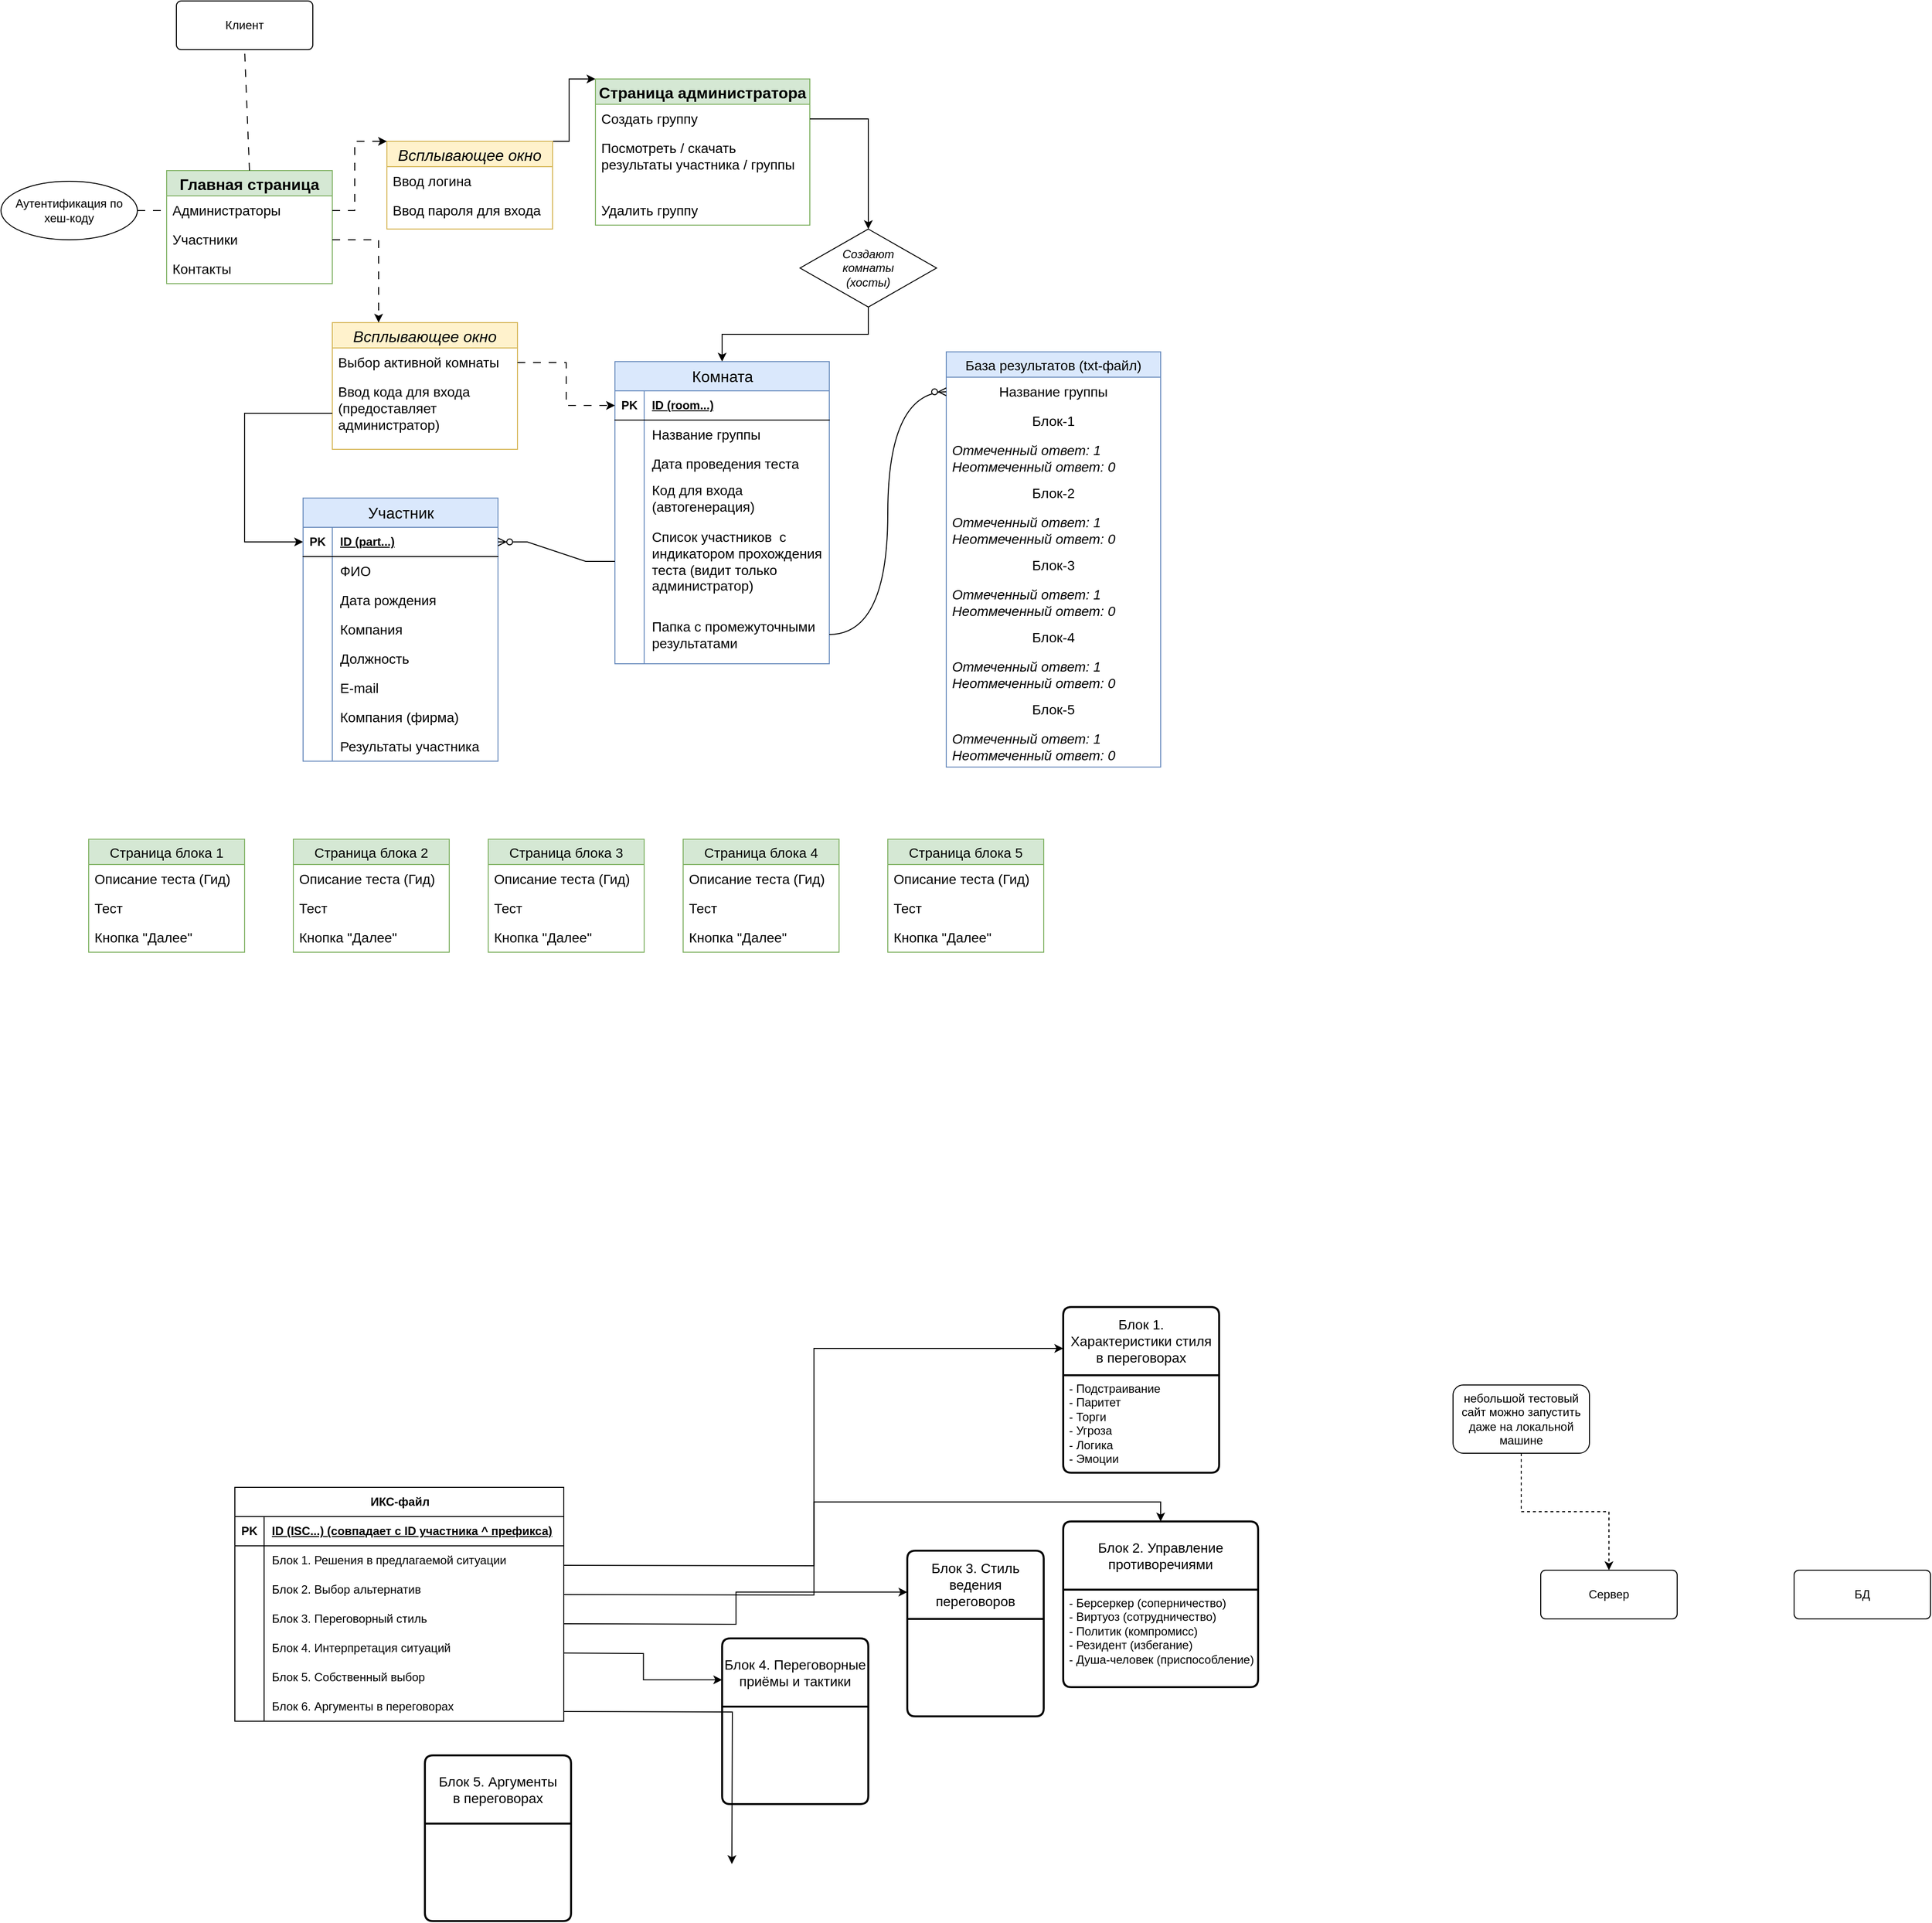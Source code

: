 <mxfile version="24.4.4" type="github">
  <diagram name="Страница — 1" id="jMd7XnvH8LQQWngnc8pW">
    <mxGraphModel dx="3267" dy="1341" grid="1" gridSize="10" guides="1" tooltips="1" connect="1" arrows="1" fold="1" page="1" pageScale="1" pageWidth="827" pageHeight="1169" math="0" shadow="0">
      <root>
        <mxCell id="0" />
        <mxCell id="1" parent="0" />
        <mxCell id="8nZUkpjNU0nt2u1MXgrm-51" value="Блок 1.&lt;div&gt;Характеристики стиля&lt;/div&gt;&lt;div&gt;в переговорах&lt;/div&gt;" style="swimlane;childLayout=stackLayout;horizontal=1;startSize=70;horizontalStack=0;rounded=1;fontSize=14;fontStyle=0;strokeWidth=2;resizeParent=0;resizeLast=1;shadow=0;dashed=0;align=center;arcSize=4;whiteSpace=wrap;html=1;" parent="1" vertex="1">
          <mxGeometry x="280" y="1390" width="160" height="170" as="geometry" />
        </mxCell>
        <mxCell id="8nZUkpjNU0nt2u1MXgrm-52" value="- Подстраивание&lt;div&gt;- Паритет&lt;/div&gt;&lt;div&gt;- Торги&lt;/div&gt;&lt;div&gt;- Угроза&lt;/div&gt;&lt;div&gt;- Логика&lt;/div&gt;&lt;div&gt;- Эмоции&lt;/div&gt;" style="align=left;strokeColor=none;fillColor=none;spacingLeft=4;fontSize=12;verticalAlign=top;resizable=0;rotatable=0;part=1;html=1;" parent="8nZUkpjNU0nt2u1MXgrm-51" vertex="1">
          <mxGeometry y="70" width="160" height="100" as="geometry" />
        </mxCell>
        <mxCell id="8nZUkpjNU0nt2u1MXgrm-81" value="ИКС-файл" style="shape=table;startSize=30;container=1;collapsible=1;childLayout=tableLayout;fixedRows=1;rowLines=0;fontStyle=1;align=center;resizeLast=1;html=1;" parent="1" vertex="1">
          <mxGeometry x="-570" y="1575" width="337.5" height="240" as="geometry" />
        </mxCell>
        <mxCell id="8nZUkpjNU0nt2u1MXgrm-82" value="" style="shape=tableRow;horizontal=0;startSize=0;swimlaneHead=0;swimlaneBody=0;fillColor=none;collapsible=0;dropTarget=0;points=[[0,0.5],[1,0.5]];portConstraint=eastwest;top=0;left=0;right=0;bottom=1;" parent="8nZUkpjNU0nt2u1MXgrm-81" vertex="1">
          <mxGeometry y="30" width="337.5" height="30" as="geometry" />
        </mxCell>
        <mxCell id="8nZUkpjNU0nt2u1MXgrm-83" value="PK" style="shape=partialRectangle;connectable=0;fillColor=none;top=0;left=0;bottom=0;right=0;fontStyle=1;overflow=hidden;whiteSpace=wrap;html=1;" parent="8nZUkpjNU0nt2u1MXgrm-82" vertex="1">
          <mxGeometry width="30" height="30" as="geometry">
            <mxRectangle width="30" height="30" as="alternateBounds" />
          </mxGeometry>
        </mxCell>
        <mxCell id="8nZUkpjNU0nt2u1MXgrm-84" value="ID (ISC...) (совпадает с ID участника ^ префикса)" style="shape=partialRectangle;connectable=0;fillColor=none;top=0;left=0;bottom=0;right=0;align=left;spacingLeft=6;fontStyle=5;overflow=hidden;whiteSpace=wrap;html=1;" parent="8nZUkpjNU0nt2u1MXgrm-82" vertex="1">
          <mxGeometry x="30" width="307.5" height="30" as="geometry">
            <mxRectangle width="307.5" height="30" as="alternateBounds" />
          </mxGeometry>
        </mxCell>
        <mxCell id="8nZUkpjNU0nt2u1MXgrm-88" value="" style="shape=tableRow;horizontal=0;startSize=0;swimlaneHead=0;swimlaneBody=0;fillColor=none;collapsible=0;dropTarget=0;points=[[0,0.5],[1,0.5]];portConstraint=eastwest;top=0;left=0;right=0;bottom=0;" parent="8nZUkpjNU0nt2u1MXgrm-81" vertex="1">
          <mxGeometry y="60" width="337.5" height="30" as="geometry" />
        </mxCell>
        <mxCell id="8nZUkpjNU0nt2u1MXgrm-89" value="" style="shape=partialRectangle;connectable=0;fillColor=none;top=0;left=0;bottom=0;right=0;editable=1;overflow=hidden;whiteSpace=wrap;html=1;" parent="8nZUkpjNU0nt2u1MXgrm-88" vertex="1">
          <mxGeometry width="30" height="30" as="geometry">
            <mxRectangle width="30" height="30" as="alternateBounds" />
          </mxGeometry>
        </mxCell>
        <mxCell id="8nZUkpjNU0nt2u1MXgrm-90" value="Блок 1. Решения в предлагаемой ситуации" style="shape=partialRectangle;connectable=0;fillColor=none;top=0;left=0;bottom=0;right=0;align=left;spacingLeft=6;overflow=hidden;whiteSpace=wrap;html=1;" parent="8nZUkpjNU0nt2u1MXgrm-88" vertex="1">
          <mxGeometry x="30" width="307.5" height="30" as="geometry">
            <mxRectangle width="307.5" height="30" as="alternateBounds" />
          </mxGeometry>
        </mxCell>
        <mxCell id="8nZUkpjNU0nt2u1MXgrm-91" value="" style="shape=tableRow;horizontal=0;startSize=0;swimlaneHead=0;swimlaneBody=0;fillColor=none;collapsible=0;dropTarget=0;points=[[0,0.5],[1,0.5]];portConstraint=eastwest;top=0;left=0;right=0;bottom=0;" parent="8nZUkpjNU0nt2u1MXgrm-81" vertex="1">
          <mxGeometry y="90" width="337.5" height="30" as="geometry" />
        </mxCell>
        <mxCell id="8nZUkpjNU0nt2u1MXgrm-92" value="" style="shape=partialRectangle;connectable=0;fillColor=none;top=0;left=0;bottom=0;right=0;editable=1;overflow=hidden;whiteSpace=wrap;html=1;" parent="8nZUkpjNU0nt2u1MXgrm-91" vertex="1">
          <mxGeometry width="30" height="30" as="geometry">
            <mxRectangle width="30" height="30" as="alternateBounds" />
          </mxGeometry>
        </mxCell>
        <mxCell id="8nZUkpjNU0nt2u1MXgrm-93" value="Блок 2. Выбор альтернатив" style="shape=partialRectangle;connectable=0;fillColor=none;top=0;left=0;bottom=0;right=0;align=left;spacingLeft=6;overflow=hidden;whiteSpace=wrap;html=1;" parent="8nZUkpjNU0nt2u1MXgrm-91" vertex="1">
          <mxGeometry x="30" width="307.5" height="30" as="geometry">
            <mxRectangle width="307.5" height="30" as="alternateBounds" />
          </mxGeometry>
        </mxCell>
        <mxCell id="8nZUkpjNU0nt2u1MXgrm-94" value="" style="shape=tableRow;horizontal=0;startSize=0;swimlaneHead=0;swimlaneBody=0;fillColor=none;collapsible=0;dropTarget=0;points=[[0,0.5],[1,0.5]];portConstraint=eastwest;top=0;left=0;right=0;bottom=0;" parent="8nZUkpjNU0nt2u1MXgrm-81" vertex="1">
          <mxGeometry y="120" width="337.5" height="30" as="geometry" />
        </mxCell>
        <mxCell id="8nZUkpjNU0nt2u1MXgrm-95" value="" style="shape=partialRectangle;connectable=0;fillColor=none;top=0;left=0;bottom=0;right=0;editable=1;overflow=hidden;whiteSpace=wrap;html=1;" parent="8nZUkpjNU0nt2u1MXgrm-94" vertex="1">
          <mxGeometry width="30" height="30" as="geometry">
            <mxRectangle width="30" height="30" as="alternateBounds" />
          </mxGeometry>
        </mxCell>
        <mxCell id="8nZUkpjNU0nt2u1MXgrm-96" value="Блок 3. Переговорный стиль" style="shape=partialRectangle;connectable=0;fillColor=none;top=0;left=0;bottom=0;right=0;align=left;spacingLeft=6;overflow=hidden;whiteSpace=wrap;html=1;" parent="8nZUkpjNU0nt2u1MXgrm-94" vertex="1">
          <mxGeometry x="30" width="307.5" height="30" as="geometry">
            <mxRectangle width="307.5" height="30" as="alternateBounds" />
          </mxGeometry>
        </mxCell>
        <mxCell id="8nZUkpjNU0nt2u1MXgrm-97" value="" style="shape=tableRow;horizontal=0;startSize=0;swimlaneHead=0;swimlaneBody=0;fillColor=none;collapsible=0;dropTarget=0;points=[[0,0.5],[1,0.5]];portConstraint=eastwest;top=0;left=0;right=0;bottom=0;" parent="8nZUkpjNU0nt2u1MXgrm-81" vertex="1">
          <mxGeometry y="150" width="337.5" height="30" as="geometry" />
        </mxCell>
        <mxCell id="8nZUkpjNU0nt2u1MXgrm-98" value="" style="shape=partialRectangle;connectable=0;fillColor=none;top=0;left=0;bottom=0;right=0;editable=1;overflow=hidden;whiteSpace=wrap;html=1;" parent="8nZUkpjNU0nt2u1MXgrm-97" vertex="1">
          <mxGeometry width="30" height="30" as="geometry">
            <mxRectangle width="30" height="30" as="alternateBounds" />
          </mxGeometry>
        </mxCell>
        <mxCell id="8nZUkpjNU0nt2u1MXgrm-99" value="Блок 4. Интерпретация ситуаций" style="shape=partialRectangle;connectable=0;fillColor=none;top=0;left=0;bottom=0;right=0;align=left;spacingLeft=6;overflow=hidden;whiteSpace=wrap;html=1;" parent="8nZUkpjNU0nt2u1MXgrm-97" vertex="1">
          <mxGeometry x="30" width="307.5" height="30" as="geometry">
            <mxRectangle width="307.5" height="30" as="alternateBounds" />
          </mxGeometry>
        </mxCell>
        <mxCell id="8nZUkpjNU0nt2u1MXgrm-100" value="" style="shape=tableRow;horizontal=0;startSize=0;swimlaneHead=0;swimlaneBody=0;fillColor=none;collapsible=0;dropTarget=0;points=[[0,0.5],[1,0.5]];portConstraint=eastwest;top=0;left=0;right=0;bottom=0;" parent="8nZUkpjNU0nt2u1MXgrm-81" vertex="1">
          <mxGeometry y="180" width="337.5" height="30" as="geometry" />
        </mxCell>
        <mxCell id="8nZUkpjNU0nt2u1MXgrm-101" value="" style="shape=partialRectangle;connectable=0;fillColor=none;top=0;left=0;bottom=0;right=0;editable=1;overflow=hidden;whiteSpace=wrap;html=1;" parent="8nZUkpjNU0nt2u1MXgrm-100" vertex="1">
          <mxGeometry width="30" height="30" as="geometry">
            <mxRectangle width="30" height="30" as="alternateBounds" />
          </mxGeometry>
        </mxCell>
        <mxCell id="8nZUkpjNU0nt2u1MXgrm-102" value="Блок 5. Собственный выбор" style="shape=partialRectangle;connectable=0;fillColor=none;top=0;left=0;bottom=0;right=0;align=left;spacingLeft=6;overflow=hidden;whiteSpace=wrap;html=1;" parent="8nZUkpjNU0nt2u1MXgrm-100" vertex="1">
          <mxGeometry x="30" width="307.5" height="30" as="geometry">
            <mxRectangle width="307.5" height="30" as="alternateBounds" />
          </mxGeometry>
        </mxCell>
        <mxCell id="8nZUkpjNU0nt2u1MXgrm-103" value="" style="shape=tableRow;horizontal=0;startSize=0;swimlaneHead=0;swimlaneBody=0;fillColor=none;collapsible=0;dropTarget=0;points=[[0,0.5],[1,0.5]];portConstraint=eastwest;top=0;left=0;right=0;bottom=0;" parent="8nZUkpjNU0nt2u1MXgrm-81" vertex="1">
          <mxGeometry y="210" width="337.5" height="30" as="geometry" />
        </mxCell>
        <mxCell id="8nZUkpjNU0nt2u1MXgrm-104" value="" style="shape=partialRectangle;connectable=0;fillColor=none;top=0;left=0;bottom=0;right=0;editable=1;overflow=hidden;whiteSpace=wrap;html=1;" parent="8nZUkpjNU0nt2u1MXgrm-103" vertex="1">
          <mxGeometry width="30" height="30" as="geometry">
            <mxRectangle width="30" height="30" as="alternateBounds" />
          </mxGeometry>
        </mxCell>
        <mxCell id="8nZUkpjNU0nt2u1MXgrm-105" value="Блок 6. Аргументы в переговорах" style="shape=partialRectangle;connectable=0;fillColor=none;top=0;left=0;bottom=0;right=0;align=left;spacingLeft=6;overflow=hidden;whiteSpace=wrap;html=1;" parent="8nZUkpjNU0nt2u1MXgrm-103" vertex="1">
          <mxGeometry x="30" width="307.5" height="30" as="geometry">
            <mxRectangle width="307.5" height="30" as="alternateBounds" />
          </mxGeometry>
        </mxCell>
        <mxCell id="8nZUkpjNU0nt2u1MXgrm-107" value="Блок 2. Управление противоречиями" style="swimlane;childLayout=stackLayout;horizontal=1;startSize=70;horizontalStack=0;rounded=1;fontSize=14;fontStyle=0;strokeWidth=2;resizeParent=0;resizeLast=1;shadow=0;dashed=0;align=center;arcSize=4;whiteSpace=wrap;html=1;" parent="1" vertex="1">
          <mxGeometry x="280" y="1610" width="200" height="170" as="geometry" />
        </mxCell>
        <mxCell id="8nZUkpjNU0nt2u1MXgrm-108" value="- Берсеркер (соперничество)&lt;div&gt;- Виртуоз (сотрудничество)&lt;/div&gt;&lt;div&gt;-&amp;nbsp;Политик (компромисс)&lt;/div&gt;&lt;div&gt;-&amp;nbsp;Резидент (избегание)&lt;/div&gt;&lt;div&gt;-&amp;nbsp;Душа-человек (приспособление)&lt;/div&gt;" style="align=left;strokeColor=none;fillColor=none;spacingLeft=4;fontSize=12;verticalAlign=top;resizable=0;rotatable=0;part=1;html=1;" parent="8nZUkpjNU0nt2u1MXgrm-107" vertex="1">
          <mxGeometry y="70" width="200" height="100" as="geometry" />
        </mxCell>
        <mxCell id="8nZUkpjNU0nt2u1MXgrm-109" value="Блок 3. Стиль ведения переговоров" style="swimlane;childLayout=stackLayout;horizontal=1;startSize=70;horizontalStack=0;rounded=1;fontSize=14;fontStyle=0;strokeWidth=2;resizeParent=0;resizeLast=1;shadow=0;dashed=0;align=center;arcSize=4;whiteSpace=wrap;html=1;" parent="1" vertex="1">
          <mxGeometry x="120" y="1640" width="140" height="170" as="geometry" />
        </mxCell>
        <mxCell id="8nZUkpjNU0nt2u1MXgrm-111" value="Блок 4. Переговорные приёмы и тактики" style="swimlane;childLayout=stackLayout;horizontal=1;startSize=70;horizontalStack=0;rounded=1;fontSize=14;fontStyle=0;strokeWidth=2;resizeParent=0;resizeLast=1;shadow=0;dashed=0;align=center;arcSize=4;whiteSpace=wrap;html=1;" parent="1" vertex="1">
          <mxGeometry x="-70" y="1730" width="150" height="170" as="geometry" />
        </mxCell>
        <mxCell id="Fgp51v-eXKfV9B7huSIv-1" style="edgeStyle=orthogonalEdgeStyle;rounded=0;orthogonalLoop=1;jettySize=auto;html=1;exitX=1;exitY=0.5;exitDx=0;exitDy=0;entryX=0;entryY=0.25;entryDx=0;entryDy=0;" parent="1" target="8nZUkpjNU0nt2u1MXgrm-51" edge="1">
          <mxGeometry relative="1" as="geometry">
            <mxPoint x="-232.5" y="1655" as="sourcePoint" />
          </mxGeometry>
        </mxCell>
        <mxCell id="Fgp51v-eXKfV9B7huSIv-2" style="edgeStyle=orthogonalEdgeStyle;rounded=0;orthogonalLoop=1;jettySize=auto;html=1;exitX=1;exitY=0.5;exitDx=0;exitDy=0;entryX=0.5;entryY=0;entryDx=0;entryDy=0;" parent="1" target="8nZUkpjNU0nt2u1MXgrm-107" edge="1">
          <mxGeometry relative="1" as="geometry">
            <mxPoint x="-232.5" y="1685" as="sourcePoint" />
          </mxGeometry>
        </mxCell>
        <mxCell id="Fgp51v-eXKfV9B7huSIv-3" style="edgeStyle=orthogonalEdgeStyle;rounded=0;orthogonalLoop=1;jettySize=auto;html=1;exitX=1;exitY=0.5;exitDx=0;exitDy=0;entryX=0;entryY=0.25;entryDx=0;entryDy=0;" parent="1" target="8nZUkpjNU0nt2u1MXgrm-109" edge="1">
          <mxGeometry relative="1" as="geometry">
            <mxPoint x="-232.5" y="1715" as="sourcePoint" />
          </mxGeometry>
        </mxCell>
        <mxCell id="Fgp51v-eXKfV9B7huSIv-4" value="Блок 5. Аргументы&lt;div&gt;в переговорах&lt;/div&gt;" style="swimlane;childLayout=stackLayout;horizontal=1;startSize=70;horizontalStack=0;rounded=1;fontSize=14;fontStyle=0;strokeWidth=2;resizeParent=0;resizeLast=1;shadow=0;dashed=0;align=center;arcSize=4;whiteSpace=wrap;html=1;" parent="1" vertex="1">
          <mxGeometry x="-375" y="1850" width="150" height="170" as="geometry" />
        </mxCell>
        <mxCell id="Fgp51v-eXKfV9B7huSIv-5" style="edgeStyle=orthogonalEdgeStyle;rounded=0;orthogonalLoop=1;jettySize=auto;html=1;entryX=0;entryY=0.25;entryDx=0;entryDy=0;" parent="1" target="8nZUkpjNU0nt2u1MXgrm-111" edge="1">
          <mxGeometry relative="1" as="geometry">
            <mxPoint x="-232.5" y="1745" as="sourcePoint" />
          </mxGeometry>
        </mxCell>
        <mxCell id="Fgp51v-eXKfV9B7huSIv-6" style="edgeStyle=orthogonalEdgeStyle;rounded=0;orthogonalLoop=1;jettySize=auto;html=1;exitX=1;exitY=0.5;exitDx=0;exitDy=0;entryX=0;entryY=0.25;entryDx=0;entryDy=0;" parent="1" edge="1">
          <mxGeometry relative="1" as="geometry">
            <mxPoint x="-232.5" y="1805" as="sourcePoint" />
            <mxPoint x="-60" y="1961.5" as="targetPoint" />
          </mxGeometry>
        </mxCell>
        <mxCell id="EuTsCnKiVcdHFmxIzmgn-1" value="Клиент" style="rounded=1;arcSize=10;whiteSpace=wrap;html=1;align=center;" parent="1" vertex="1">
          <mxGeometry x="-630" y="50" width="140" height="50" as="geometry" />
        </mxCell>
        <mxCell id="EuTsCnKiVcdHFmxIzmgn-5" value="Сервер" style="rounded=1;arcSize=10;whiteSpace=wrap;html=1;align=center;" parent="1" vertex="1">
          <mxGeometry x="770" y="1660" width="140" height="50" as="geometry" />
        </mxCell>
        <mxCell id="EuTsCnKiVcdHFmxIzmgn-6" value="БД" style="rounded=1;arcSize=10;whiteSpace=wrap;html=1;align=center;" parent="1" vertex="1">
          <mxGeometry x="1030" y="1660" width="140" height="50" as="geometry" />
        </mxCell>
        <mxCell id="LjbT6gje0j__WyAdTOS2-19" style="edgeStyle=orthogonalEdgeStyle;rounded=0;orthogonalLoop=1;jettySize=auto;html=1;exitX=0.5;exitY=1;exitDx=0;exitDy=0;entryX=0.5;entryY=0;entryDx=0;entryDy=0;" edge="1" parent="1" source="EuTsCnKiVcdHFmxIzmgn-7" target="LjbT6gje0j__WyAdTOS2-71">
          <mxGeometry relative="1" as="geometry" />
        </mxCell>
        <mxCell id="EuTsCnKiVcdHFmxIzmgn-7" value="&lt;i&gt;Создают&lt;/i&gt;&lt;div&gt;&lt;i&gt;комнаты&lt;/i&gt;&lt;div&gt;&lt;i&gt;(хосты)&lt;/i&gt;&lt;/div&gt;&lt;/div&gt;" style="shape=rhombus;perimeter=rhombusPerimeter;whiteSpace=wrap;html=1;align=center;" parent="1" vertex="1">
          <mxGeometry x="10" y="284" width="140" height="80" as="geometry" />
        </mxCell>
        <mxCell id="EuTsCnKiVcdHFmxIzmgn-11" style="edgeStyle=orthogonalEdgeStyle;rounded=0;orthogonalLoop=1;jettySize=auto;html=1;exitX=0.5;exitY=1;exitDx=0;exitDy=0;entryX=0.5;entryY=0;entryDx=0;entryDy=0;dashed=1;endSize=6;" parent="1" source="EuTsCnKiVcdHFmxIzmgn-9" target="EuTsCnKiVcdHFmxIzmgn-5" edge="1">
          <mxGeometry relative="1" as="geometry" />
        </mxCell>
        <mxCell id="EuTsCnKiVcdHFmxIzmgn-9" value="небольшой тестовый сайт можно запустить даже на локальной машине" style="rounded=1;whiteSpace=wrap;html=1;" parent="1" vertex="1">
          <mxGeometry x="680" y="1470" width="140" height="70" as="geometry" />
        </mxCell>
        <mxCell id="LjbT6gje0j__WyAdTOS2-1" value="Главная страница" style="swimlane;fontStyle=1;childLayout=stackLayout;horizontal=1;startSize=26;horizontalStack=0;resizeParent=1;resizeParentMax=0;resizeLast=0;collapsible=1;marginBottom=0;align=center;fontSize=16;fillColor=#d5e8d4;strokeColor=#82b366;" vertex="1" parent="1">
          <mxGeometry x="-640" y="224" width="170" height="116" as="geometry" />
        </mxCell>
        <mxCell id="LjbT6gje0j__WyAdTOS2-2" value="&lt;font style=&quot;font-size: 14px;&quot;&gt;Администраторы&lt;/font&gt;" style="text;strokeColor=none;fillColor=none;spacingLeft=4;spacingRight=4;overflow=hidden;rotatable=0;points=[[0,0.5],[1,0.5]];portConstraint=eastwest;fontSize=12;whiteSpace=wrap;html=1;" vertex="1" parent="LjbT6gje0j__WyAdTOS2-1">
          <mxGeometry y="26" width="170" height="30" as="geometry" />
        </mxCell>
        <mxCell id="LjbT6gje0j__WyAdTOS2-3" value="&lt;font style=&quot;font-size: 14px;&quot;&gt;Участники&lt;/font&gt;" style="text;strokeColor=none;fillColor=none;spacingLeft=4;spacingRight=4;overflow=hidden;rotatable=0;points=[[0,0.5],[1,0.5]];portConstraint=eastwest;fontSize=12;whiteSpace=wrap;html=1;" vertex="1" parent="LjbT6gje0j__WyAdTOS2-1">
          <mxGeometry y="56" width="170" height="30" as="geometry" />
        </mxCell>
        <mxCell id="LjbT6gje0j__WyAdTOS2-4" value="&lt;font style=&quot;font-size: 14px;&quot;&gt;Контакты&lt;/font&gt;" style="text;strokeColor=none;fillColor=none;spacingLeft=4;spacingRight=4;overflow=hidden;rotatable=0;points=[[0,0.5],[1,0.5]];portConstraint=eastwest;fontSize=12;whiteSpace=wrap;html=1;" vertex="1" parent="LjbT6gje0j__WyAdTOS2-1">
          <mxGeometry y="86" width="170" height="30" as="geometry" />
        </mxCell>
        <mxCell id="LjbT6gje0j__WyAdTOS2-7" value="" style="endArrow=none;dashed=1;html=1;rounded=0;exitX=1;exitY=0.5;exitDx=0;exitDy=0;entryX=0;entryY=0.5;entryDx=0;entryDy=0;dashPattern=8 8;" edge="1" parent="1" source="LjbT6gje0j__WyAdTOS2-103" target="LjbT6gje0j__WyAdTOS2-2">
          <mxGeometry width="50" height="50" relative="1" as="geometry">
            <mxPoint x="-670.0" y="265" as="sourcePoint" />
            <mxPoint x="-300" y="330" as="targetPoint" />
          </mxGeometry>
        </mxCell>
        <mxCell id="LjbT6gje0j__WyAdTOS2-8" value="Всплывающее окно" style="swimlane;fontStyle=2;childLayout=stackLayout;horizontal=1;startSize=26;horizontalStack=0;resizeParent=1;resizeParentMax=0;resizeLast=0;collapsible=1;marginBottom=0;align=center;fontSize=16;fillColor=#fff2cc;strokeColor=#d6b656;" vertex="1" parent="1">
          <mxGeometry x="-470" y="380" width="190" height="130" as="geometry" />
        </mxCell>
        <mxCell id="LjbT6gje0j__WyAdTOS2-9" value="&lt;font style=&quot;font-size: 14px;&quot;&gt;Выбор активной комнаты&lt;/font&gt;" style="text;strokeColor=none;fillColor=none;spacingLeft=4;spacingRight=4;overflow=hidden;rotatable=0;points=[[0,0.5],[1,0.5]];portConstraint=eastwest;fontSize=12;whiteSpace=wrap;html=1;" vertex="1" parent="LjbT6gje0j__WyAdTOS2-8">
          <mxGeometry y="26" width="190" height="30" as="geometry" />
        </mxCell>
        <mxCell id="LjbT6gje0j__WyAdTOS2-10" value="&lt;font style=&quot;font-size: 14px;&quot;&gt;Ввод кода для входа (предоставляет администратор)&lt;/font&gt;" style="text;strokeColor=none;fillColor=none;spacingLeft=4;spacingRight=4;overflow=hidden;rotatable=0;points=[[0,0.5],[1,0.5]];portConstraint=eastwest;fontSize=12;whiteSpace=wrap;html=1;" vertex="1" parent="LjbT6gje0j__WyAdTOS2-8">
          <mxGeometry y="56" width="190" height="74" as="geometry" />
        </mxCell>
        <mxCell id="LjbT6gje0j__WyAdTOS2-12" style="edgeStyle=orthogonalEdgeStyle;rounded=0;orthogonalLoop=1;jettySize=auto;html=1;exitX=1;exitY=0.5;exitDx=0;exitDy=0;entryX=0.25;entryY=0;entryDx=0;entryDy=0;dashed=1;dashPattern=8 8;" edge="1" parent="1" source="LjbT6gje0j__WyAdTOS2-3" target="LjbT6gje0j__WyAdTOS2-8">
          <mxGeometry relative="1" as="geometry" />
        </mxCell>
        <mxCell id="LjbT6gje0j__WyAdTOS2-30" style="edgeStyle=orthogonalEdgeStyle;rounded=0;orthogonalLoop=1;jettySize=auto;html=1;exitX=1;exitY=0;exitDx=0;exitDy=0;entryX=0;entryY=0;entryDx=0;entryDy=0;" edge="1" parent="1" source="LjbT6gje0j__WyAdTOS2-21" target="LjbT6gje0j__WyAdTOS2-26">
          <mxGeometry relative="1" as="geometry">
            <Array as="points">
              <mxPoint x="-227" y="194" />
              <mxPoint x="-227" y="130" />
            </Array>
          </mxGeometry>
        </mxCell>
        <mxCell id="LjbT6gje0j__WyAdTOS2-21" value="Всплывающее окно" style="swimlane;fontStyle=2;childLayout=stackLayout;horizontal=1;startSize=26;horizontalStack=0;resizeParent=1;resizeParentMax=0;resizeLast=0;collapsible=1;marginBottom=0;align=center;fontSize=16;fillColor=#fff2cc;strokeColor=#d6b656;" vertex="1" parent="1">
          <mxGeometry x="-414" y="194" width="170" height="90" as="geometry" />
        </mxCell>
        <mxCell id="LjbT6gje0j__WyAdTOS2-22" value="&lt;font style=&quot;font-size: 14px;&quot;&gt;Ввод логина&lt;/font&gt;" style="text;strokeColor=none;fillColor=none;spacingLeft=4;spacingRight=4;overflow=hidden;rotatable=0;points=[[0,0.5],[1,0.5]];portConstraint=eastwest;fontSize=12;whiteSpace=wrap;html=1;" vertex="1" parent="LjbT6gje0j__WyAdTOS2-21">
          <mxGeometry y="26" width="170" height="30" as="geometry" />
        </mxCell>
        <mxCell id="LjbT6gje0j__WyAdTOS2-23" value="&lt;font style=&quot;font-size: 14px;&quot;&gt;Ввод пароля для входа&lt;/font&gt;" style="text;strokeColor=none;fillColor=none;spacingLeft=4;spacingRight=4;overflow=hidden;rotatable=0;points=[[0,0.5],[1,0.5]];portConstraint=eastwest;fontSize=12;whiteSpace=wrap;html=1;" vertex="1" parent="LjbT6gje0j__WyAdTOS2-21">
          <mxGeometry y="56" width="170" height="34" as="geometry" />
        </mxCell>
        <mxCell id="LjbT6gje0j__WyAdTOS2-24" style="edgeStyle=orthogonalEdgeStyle;rounded=0;orthogonalLoop=1;jettySize=auto;html=1;exitX=1;exitY=0.5;exitDx=0;exitDy=0;entryX=0;entryY=0;entryDx=0;entryDy=0;dashed=1;dashPattern=8 8;" edge="1" parent="1" source="LjbT6gje0j__WyAdTOS2-2" target="LjbT6gje0j__WyAdTOS2-21">
          <mxGeometry relative="1" as="geometry">
            <Array as="points">
              <mxPoint x="-447" y="265" />
              <mxPoint x="-447" y="194" />
            </Array>
          </mxGeometry>
        </mxCell>
        <mxCell id="LjbT6gje0j__WyAdTOS2-26" value="Страница администратора" style="swimlane;fontStyle=1;childLayout=stackLayout;horizontal=1;startSize=26;horizontalStack=0;resizeParent=1;resizeParentMax=0;resizeLast=0;collapsible=1;marginBottom=0;align=center;fontSize=16;fillColor=#d5e8d4;strokeColor=#82b366;" vertex="1" parent="1">
          <mxGeometry x="-200" y="130" width="220" height="150" as="geometry">
            <mxRectangle x="-200" y="130" width="220" height="30" as="alternateBounds" />
          </mxGeometry>
        </mxCell>
        <mxCell id="LjbT6gje0j__WyAdTOS2-27" value="&lt;font style=&quot;font-size: 14px;&quot;&gt;Создать группу&lt;/font&gt;" style="text;strokeColor=none;fillColor=none;spacingLeft=4;spacingRight=4;overflow=hidden;rotatable=0;points=[[0,0.5],[1,0.5]];portConstraint=eastwest;fontSize=12;whiteSpace=wrap;html=1;" vertex="1" parent="LjbT6gje0j__WyAdTOS2-26">
          <mxGeometry y="26" width="220" height="30" as="geometry" />
        </mxCell>
        <mxCell id="LjbT6gje0j__WyAdTOS2-28" value="&lt;font style=&quot;font-size: 14px;&quot;&gt;Посмотреть / скачать результаты участника /&amp;nbsp;группы&lt;/font&gt;" style="text;strokeColor=none;fillColor=none;spacingLeft=4;spacingRight=4;overflow=hidden;rotatable=0;points=[[0,0.5],[1,0.5]];portConstraint=eastwest;fontSize=12;whiteSpace=wrap;html=1;" vertex="1" parent="LjbT6gje0j__WyAdTOS2-26">
          <mxGeometry y="56" width="220" height="64" as="geometry" />
        </mxCell>
        <mxCell id="LjbT6gje0j__WyAdTOS2-29" value="&lt;font style=&quot;font-size: 14px;&quot;&gt;Удалить группу&lt;/font&gt;" style="text;strokeColor=none;fillColor=none;spacingLeft=4;spacingRight=4;overflow=hidden;rotatable=0;points=[[0,0.5],[1,0.5]];portConstraint=eastwest;fontSize=12;whiteSpace=wrap;html=1;" vertex="1" parent="LjbT6gje0j__WyAdTOS2-26">
          <mxGeometry y="120" width="220" height="30" as="geometry" />
        </mxCell>
        <mxCell id="LjbT6gje0j__WyAdTOS2-31" style="edgeStyle=orthogonalEdgeStyle;rounded=0;orthogonalLoop=1;jettySize=auto;html=1;exitX=1;exitY=0.5;exitDx=0;exitDy=0;entryX=0.5;entryY=0;entryDx=0;entryDy=0;" edge="1" parent="1" source="LjbT6gje0j__WyAdTOS2-27" target="EuTsCnKiVcdHFmxIzmgn-7">
          <mxGeometry relative="1" as="geometry" />
        </mxCell>
        <mxCell id="LjbT6gje0j__WyAdTOS2-33" value="" style="endArrow=none;dashed=1;html=1;strokeWidth=1;rounded=0;entryX=0.5;entryY=1;entryDx=0;entryDy=0;exitX=0.5;exitY=0;exitDx=0;exitDy=0;dashPattern=8 8;" edge="1" parent="1" source="LjbT6gje0j__WyAdTOS2-1" target="EuTsCnKiVcdHFmxIzmgn-1">
          <mxGeometry width="50" height="50" relative="1" as="geometry">
            <mxPoint x="-280" y="310" as="sourcePoint" />
            <mxPoint x="-230" y="260" as="targetPoint" />
          </mxGeometry>
        </mxCell>
        <mxCell id="LjbT6gje0j__WyAdTOS2-37" style="edgeStyle=elbowEdgeStyle;rounded=0;orthogonalLoop=1;jettySize=auto;html=1;exitX=0;exitY=0.5;exitDx=0;exitDy=0;entryX=0;entryY=0.5;entryDx=0;entryDy=0;" edge="1" parent="1" source="LjbT6gje0j__WyAdTOS2-10" target="LjbT6gje0j__WyAdTOS2-40">
          <mxGeometry relative="1" as="geometry">
            <mxPoint x="-420" y="510" as="sourcePoint" />
            <mxPoint x="-540" y="660" as="targetPoint" />
            <Array as="points">
              <mxPoint x="-560" y="590" />
            </Array>
          </mxGeometry>
        </mxCell>
        <mxCell id="LjbT6gje0j__WyAdTOS2-39" value="&lt;font style=&quot;font-size: 16px; font-weight: normal;&quot;&gt;Участник&lt;/font&gt;" style="shape=table;startSize=30;container=1;collapsible=1;childLayout=tableLayout;fixedRows=1;rowLines=0;fontStyle=1;align=center;resizeLast=1;html=1;fillColor=#dae8fc;strokeColor=#6c8ebf;" vertex="1" parent="1">
          <mxGeometry x="-500" y="560" width="200" height="270" as="geometry" />
        </mxCell>
        <mxCell id="LjbT6gje0j__WyAdTOS2-40" value="" style="shape=tableRow;horizontal=0;startSize=0;swimlaneHead=0;swimlaneBody=0;fillColor=none;collapsible=0;dropTarget=0;points=[[0,0.5],[1,0.5]];portConstraint=eastwest;top=0;left=0;right=0;bottom=1;" vertex="1" parent="LjbT6gje0j__WyAdTOS2-39">
          <mxGeometry y="30" width="200" height="30" as="geometry" />
        </mxCell>
        <mxCell id="LjbT6gje0j__WyAdTOS2-41" value="PK" style="shape=partialRectangle;connectable=0;fillColor=none;top=0;left=0;bottom=0;right=0;fontStyle=1;overflow=hidden;whiteSpace=wrap;html=1;" vertex="1" parent="LjbT6gje0j__WyAdTOS2-40">
          <mxGeometry width="30" height="30" as="geometry">
            <mxRectangle width="30" height="30" as="alternateBounds" />
          </mxGeometry>
        </mxCell>
        <mxCell id="LjbT6gje0j__WyAdTOS2-42" value="ID (part...)" style="shape=partialRectangle;connectable=0;fillColor=none;top=0;left=0;bottom=0;right=0;align=left;spacingLeft=6;fontStyle=5;overflow=hidden;whiteSpace=wrap;html=1;" vertex="1" parent="LjbT6gje0j__WyAdTOS2-40">
          <mxGeometry x="30" width="170" height="30" as="geometry">
            <mxRectangle width="170" height="30" as="alternateBounds" />
          </mxGeometry>
        </mxCell>
        <mxCell id="LjbT6gje0j__WyAdTOS2-43" value="" style="shape=tableRow;horizontal=0;startSize=0;swimlaneHead=0;swimlaneBody=0;fillColor=none;collapsible=0;dropTarget=0;points=[[0,0.5],[1,0.5]];portConstraint=eastwest;top=0;left=0;right=0;bottom=0;" vertex="1" parent="LjbT6gje0j__WyAdTOS2-39">
          <mxGeometry y="60" width="200" height="30" as="geometry" />
        </mxCell>
        <mxCell id="LjbT6gje0j__WyAdTOS2-44" value="" style="shape=partialRectangle;connectable=0;fillColor=none;top=0;left=0;bottom=0;right=0;editable=1;overflow=hidden;whiteSpace=wrap;html=1;" vertex="1" parent="LjbT6gje0j__WyAdTOS2-43">
          <mxGeometry width="30" height="30" as="geometry">
            <mxRectangle width="30" height="30" as="alternateBounds" />
          </mxGeometry>
        </mxCell>
        <mxCell id="LjbT6gje0j__WyAdTOS2-45" value="&lt;font style=&quot;font-size: 14px;&quot;&gt;ФИО&lt;/font&gt;" style="shape=partialRectangle;connectable=0;fillColor=none;top=0;left=0;bottom=0;right=0;align=left;spacingLeft=6;overflow=hidden;whiteSpace=wrap;html=1;" vertex="1" parent="LjbT6gje0j__WyAdTOS2-43">
          <mxGeometry x="30" width="170" height="30" as="geometry">
            <mxRectangle width="170" height="30" as="alternateBounds" />
          </mxGeometry>
        </mxCell>
        <mxCell id="LjbT6gje0j__WyAdTOS2-46" value="" style="shape=tableRow;horizontal=0;startSize=0;swimlaneHead=0;swimlaneBody=0;fillColor=none;collapsible=0;dropTarget=0;points=[[0,0.5],[1,0.5]];portConstraint=eastwest;top=0;left=0;right=0;bottom=0;" vertex="1" parent="LjbT6gje0j__WyAdTOS2-39">
          <mxGeometry y="90" width="200" height="30" as="geometry" />
        </mxCell>
        <mxCell id="LjbT6gje0j__WyAdTOS2-47" value="" style="shape=partialRectangle;connectable=0;fillColor=none;top=0;left=0;bottom=0;right=0;editable=1;overflow=hidden;whiteSpace=wrap;html=1;" vertex="1" parent="LjbT6gje0j__WyAdTOS2-46">
          <mxGeometry width="30" height="30" as="geometry">
            <mxRectangle width="30" height="30" as="alternateBounds" />
          </mxGeometry>
        </mxCell>
        <mxCell id="LjbT6gje0j__WyAdTOS2-48" value="&lt;span style=&quot;font-family: Arial, sans-serif;&quot;&gt;&lt;font style=&quot;font-size: 14px;&quot;&gt;Дата рождения&lt;/font&gt;&lt;/span&gt;" style="shape=partialRectangle;connectable=0;fillColor=none;top=0;left=0;bottom=0;right=0;align=left;spacingLeft=6;overflow=hidden;whiteSpace=wrap;html=1;" vertex="1" parent="LjbT6gje0j__WyAdTOS2-46">
          <mxGeometry x="30" width="170" height="30" as="geometry">
            <mxRectangle width="170" height="30" as="alternateBounds" />
          </mxGeometry>
        </mxCell>
        <mxCell id="LjbT6gje0j__WyAdTOS2-49" value="" style="shape=tableRow;horizontal=0;startSize=0;swimlaneHead=0;swimlaneBody=0;fillColor=none;collapsible=0;dropTarget=0;points=[[0,0.5],[1,0.5]];portConstraint=eastwest;top=0;left=0;right=0;bottom=0;" vertex="1" parent="LjbT6gje0j__WyAdTOS2-39">
          <mxGeometry y="120" width="200" height="30" as="geometry" />
        </mxCell>
        <mxCell id="LjbT6gje0j__WyAdTOS2-50" value="" style="shape=partialRectangle;connectable=0;fillColor=none;top=0;left=0;bottom=0;right=0;editable=1;overflow=hidden;whiteSpace=wrap;html=1;" vertex="1" parent="LjbT6gje0j__WyAdTOS2-49">
          <mxGeometry width="30" height="30" as="geometry">
            <mxRectangle width="30" height="30" as="alternateBounds" />
          </mxGeometry>
        </mxCell>
        <mxCell id="LjbT6gje0j__WyAdTOS2-51" value="&lt;span style=&quot;font-family: Arial, sans-serif;&quot;&gt;&lt;font style=&quot;font-size: 14px;&quot;&gt;Компания&lt;/font&gt;&lt;/span&gt;" style="shape=partialRectangle;connectable=0;fillColor=none;top=0;left=0;bottom=0;right=0;align=left;spacingLeft=6;overflow=hidden;whiteSpace=wrap;html=1;" vertex="1" parent="LjbT6gje0j__WyAdTOS2-49">
          <mxGeometry x="30" width="170" height="30" as="geometry">
            <mxRectangle width="170" height="30" as="alternateBounds" />
          </mxGeometry>
        </mxCell>
        <mxCell id="LjbT6gje0j__WyAdTOS2-52" value="" style="shape=tableRow;horizontal=0;startSize=0;swimlaneHead=0;swimlaneBody=0;fillColor=none;collapsible=0;dropTarget=0;points=[[0,0.5],[1,0.5]];portConstraint=eastwest;top=0;left=0;right=0;bottom=0;" vertex="1" parent="LjbT6gje0j__WyAdTOS2-39">
          <mxGeometry y="150" width="200" height="30" as="geometry" />
        </mxCell>
        <mxCell id="LjbT6gje0j__WyAdTOS2-53" value="" style="shape=partialRectangle;connectable=0;fillColor=none;top=0;left=0;bottom=0;right=0;editable=1;overflow=hidden;whiteSpace=wrap;html=1;" vertex="1" parent="LjbT6gje0j__WyAdTOS2-52">
          <mxGeometry width="30" height="30" as="geometry">
            <mxRectangle width="30" height="30" as="alternateBounds" />
          </mxGeometry>
        </mxCell>
        <mxCell id="LjbT6gje0j__WyAdTOS2-54" value="&lt;span style=&quot;font-family: Arial, sans-serif;&quot;&gt;&lt;font style=&quot;font-size: 14px;&quot;&gt;Должность&amp;nbsp;&lt;/font&gt;&lt;/span&gt;" style="shape=partialRectangle;connectable=0;fillColor=none;top=0;left=0;bottom=0;right=0;align=left;spacingLeft=6;overflow=hidden;whiteSpace=wrap;html=1;" vertex="1" parent="LjbT6gje0j__WyAdTOS2-52">
          <mxGeometry x="30" width="170" height="30" as="geometry">
            <mxRectangle width="170" height="30" as="alternateBounds" />
          </mxGeometry>
        </mxCell>
        <mxCell id="LjbT6gje0j__WyAdTOS2-55" value="" style="shape=tableRow;horizontal=0;startSize=0;swimlaneHead=0;swimlaneBody=0;fillColor=none;collapsible=0;dropTarget=0;points=[[0,0.5],[1,0.5]];portConstraint=eastwest;top=0;left=0;right=0;bottom=0;" vertex="1" parent="LjbT6gje0j__WyAdTOS2-39">
          <mxGeometry y="180" width="200" height="30" as="geometry" />
        </mxCell>
        <mxCell id="LjbT6gje0j__WyAdTOS2-56" value="" style="shape=partialRectangle;connectable=0;fillColor=none;top=0;left=0;bottom=0;right=0;editable=1;overflow=hidden;whiteSpace=wrap;html=1;" vertex="1" parent="LjbT6gje0j__WyAdTOS2-55">
          <mxGeometry width="30" height="30" as="geometry">
            <mxRectangle width="30" height="30" as="alternateBounds" />
          </mxGeometry>
        </mxCell>
        <mxCell id="LjbT6gje0j__WyAdTOS2-57" value="&lt;span style=&quot;font-family: Arial, sans-serif;&quot;&gt;&lt;font style=&quot;font-size: 14px;&quot;&gt;E-mail&lt;/font&gt;&lt;/span&gt;" style="shape=partialRectangle;connectable=0;fillColor=none;top=0;left=0;bottom=0;right=0;align=left;spacingLeft=6;overflow=hidden;whiteSpace=wrap;html=1;" vertex="1" parent="LjbT6gje0j__WyAdTOS2-55">
          <mxGeometry x="30" width="170" height="30" as="geometry">
            <mxRectangle width="170" height="30" as="alternateBounds" />
          </mxGeometry>
        </mxCell>
        <mxCell id="LjbT6gje0j__WyAdTOS2-58" value="" style="shape=tableRow;horizontal=0;startSize=0;swimlaneHead=0;swimlaneBody=0;fillColor=none;collapsible=0;dropTarget=0;points=[[0,0.5],[1,0.5]];portConstraint=eastwest;top=0;left=0;right=0;bottom=0;" vertex="1" parent="LjbT6gje0j__WyAdTOS2-39">
          <mxGeometry y="210" width="200" height="30" as="geometry" />
        </mxCell>
        <mxCell id="LjbT6gje0j__WyAdTOS2-59" value="" style="shape=partialRectangle;connectable=0;fillColor=none;top=0;left=0;bottom=0;right=0;editable=1;overflow=hidden;whiteSpace=wrap;html=1;" vertex="1" parent="LjbT6gje0j__WyAdTOS2-58">
          <mxGeometry width="30" height="30" as="geometry">
            <mxRectangle width="30" height="30" as="alternateBounds" />
          </mxGeometry>
        </mxCell>
        <mxCell id="LjbT6gje0j__WyAdTOS2-60" value="&lt;font style=&quot;font-size: 14px;&quot;&gt;Компания (фирма)&lt;/font&gt;" style="shape=partialRectangle;connectable=0;fillColor=none;top=0;left=0;bottom=0;right=0;align=left;spacingLeft=6;overflow=hidden;whiteSpace=wrap;html=1;" vertex="1" parent="LjbT6gje0j__WyAdTOS2-58">
          <mxGeometry x="30" width="170" height="30" as="geometry">
            <mxRectangle width="170" height="30" as="alternateBounds" />
          </mxGeometry>
        </mxCell>
        <mxCell id="LjbT6gje0j__WyAdTOS2-61" value="" style="shape=tableRow;horizontal=0;startSize=0;swimlaneHead=0;swimlaneBody=0;fillColor=none;collapsible=0;dropTarget=0;points=[[0,0.5],[1,0.5]];portConstraint=eastwest;top=0;left=0;right=0;bottom=0;" vertex="1" parent="LjbT6gje0j__WyAdTOS2-39">
          <mxGeometry y="240" width="200" height="30" as="geometry" />
        </mxCell>
        <mxCell id="LjbT6gje0j__WyAdTOS2-62" value="" style="shape=partialRectangle;connectable=0;fillColor=none;top=0;left=0;bottom=0;right=0;editable=1;overflow=hidden;whiteSpace=wrap;html=1;" vertex="1" parent="LjbT6gje0j__WyAdTOS2-61">
          <mxGeometry width="30" height="30" as="geometry">
            <mxRectangle width="30" height="30" as="alternateBounds" />
          </mxGeometry>
        </mxCell>
        <mxCell id="LjbT6gje0j__WyAdTOS2-63" value="&lt;font style=&quot;font-size: 14px;&quot;&gt;Результаты участника&lt;/font&gt;" style="shape=partialRectangle;connectable=0;fillColor=none;top=0;left=0;bottom=0;right=0;align=left;spacingLeft=6;overflow=hidden;whiteSpace=wrap;html=1;" vertex="1" parent="LjbT6gje0j__WyAdTOS2-61">
          <mxGeometry x="30" width="170" height="30" as="geometry">
            <mxRectangle width="170" height="30" as="alternateBounds" />
          </mxGeometry>
        </mxCell>
        <mxCell id="LjbT6gje0j__WyAdTOS2-71" value="&lt;font style=&quot;font-size: 16px; font-weight: normal;&quot;&gt;Комната&lt;/font&gt;" style="shape=table;startSize=30;container=1;collapsible=1;childLayout=tableLayout;fixedRows=1;rowLines=0;fontStyle=1;align=center;resizeLast=1;html=1;fillColor=#dae8fc;strokeColor=#6c8ebf;" vertex="1" parent="1">
          <mxGeometry x="-180" y="420" width="220" height="310" as="geometry" />
        </mxCell>
        <mxCell id="LjbT6gje0j__WyAdTOS2-72" value="" style="shape=tableRow;horizontal=0;startSize=0;swimlaneHead=0;swimlaneBody=0;fillColor=none;collapsible=0;dropTarget=0;points=[[0,0.5],[1,0.5]];portConstraint=eastwest;top=0;left=0;right=0;bottom=1;" vertex="1" parent="LjbT6gje0j__WyAdTOS2-71">
          <mxGeometry y="30" width="220" height="30" as="geometry" />
        </mxCell>
        <mxCell id="LjbT6gje0j__WyAdTOS2-73" value="PK" style="shape=partialRectangle;connectable=0;fillColor=none;top=0;left=0;bottom=0;right=0;fontStyle=1;overflow=hidden;whiteSpace=wrap;html=1;" vertex="1" parent="LjbT6gje0j__WyAdTOS2-72">
          <mxGeometry width="30" height="30" as="geometry">
            <mxRectangle width="30" height="30" as="alternateBounds" />
          </mxGeometry>
        </mxCell>
        <mxCell id="LjbT6gje0j__WyAdTOS2-74" value="ID (room...)" style="shape=partialRectangle;connectable=0;fillColor=none;top=0;left=0;bottom=0;right=0;align=left;spacingLeft=6;fontStyle=5;overflow=hidden;whiteSpace=wrap;html=1;" vertex="1" parent="LjbT6gje0j__WyAdTOS2-72">
          <mxGeometry x="30" width="190" height="30" as="geometry">
            <mxRectangle width="190" height="30" as="alternateBounds" />
          </mxGeometry>
        </mxCell>
        <mxCell id="LjbT6gje0j__WyAdTOS2-75" value="" style="shape=tableRow;horizontal=0;startSize=0;swimlaneHead=0;swimlaneBody=0;fillColor=none;collapsible=0;dropTarget=0;points=[[0,0.5],[1,0.5]];portConstraint=eastwest;top=0;left=0;right=0;bottom=0;" vertex="1" parent="LjbT6gje0j__WyAdTOS2-71">
          <mxGeometry y="60" width="220" height="30" as="geometry" />
        </mxCell>
        <mxCell id="LjbT6gje0j__WyAdTOS2-76" value="" style="shape=partialRectangle;connectable=0;fillColor=none;top=0;left=0;bottom=0;right=0;editable=1;overflow=hidden;whiteSpace=wrap;html=1;" vertex="1" parent="LjbT6gje0j__WyAdTOS2-75">
          <mxGeometry width="30" height="30" as="geometry">
            <mxRectangle width="30" height="30" as="alternateBounds" />
          </mxGeometry>
        </mxCell>
        <mxCell id="LjbT6gje0j__WyAdTOS2-77" value="&lt;font style=&quot;font-size: 14px;&quot;&gt;Название группы&lt;/font&gt;" style="shape=partialRectangle;connectable=0;fillColor=none;top=0;left=0;bottom=0;right=0;align=left;spacingLeft=6;overflow=hidden;whiteSpace=wrap;html=1;" vertex="1" parent="LjbT6gje0j__WyAdTOS2-75">
          <mxGeometry x="30" width="190" height="30" as="geometry">
            <mxRectangle width="190" height="30" as="alternateBounds" />
          </mxGeometry>
        </mxCell>
        <mxCell id="LjbT6gje0j__WyAdTOS2-78" value="" style="shape=tableRow;horizontal=0;startSize=0;swimlaneHead=0;swimlaneBody=0;fillColor=none;collapsible=0;dropTarget=0;points=[[0,0.5],[1,0.5]];portConstraint=eastwest;top=0;left=0;right=0;bottom=0;" vertex="1" parent="LjbT6gje0j__WyAdTOS2-71">
          <mxGeometry y="90" width="220" height="30" as="geometry" />
        </mxCell>
        <mxCell id="LjbT6gje0j__WyAdTOS2-79" value="" style="shape=partialRectangle;connectable=0;fillColor=none;top=0;left=0;bottom=0;right=0;editable=1;overflow=hidden;whiteSpace=wrap;html=1;" vertex="1" parent="LjbT6gje0j__WyAdTOS2-78">
          <mxGeometry width="30" height="30" as="geometry">
            <mxRectangle width="30" height="30" as="alternateBounds" />
          </mxGeometry>
        </mxCell>
        <mxCell id="LjbT6gje0j__WyAdTOS2-80" value="&lt;font style=&quot;font-size: 14px;&quot;&gt;Дата проведения теста&lt;/font&gt;" style="shape=partialRectangle;connectable=0;fillColor=none;top=0;left=0;bottom=0;right=0;align=left;spacingLeft=6;overflow=hidden;whiteSpace=wrap;html=1;" vertex="1" parent="LjbT6gje0j__WyAdTOS2-78">
          <mxGeometry x="30" width="190" height="30" as="geometry">
            <mxRectangle width="190" height="30" as="alternateBounds" />
          </mxGeometry>
        </mxCell>
        <mxCell id="LjbT6gje0j__WyAdTOS2-81" value="" style="shape=tableRow;horizontal=0;startSize=0;swimlaneHead=0;swimlaneBody=0;fillColor=none;collapsible=0;dropTarget=0;points=[[0,0.5],[1,0.5]];portConstraint=eastwest;top=0;left=0;right=0;bottom=0;" vertex="1" parent="LjbT6gje0j__WyAdTOS2-71">
          <mxGeometry y="120" width="220" height="40" as="geometry" />
        </mxCell>
        <mxCell id="LjbT6gje0j__WyAdTOS2-82" value="" style="shape=partialRectangle;connectable=0;fillColor=none;top=0;left=0;bottom=0;right=0;editable=1;overflow=hidden;whiteSpace=wrap;html=1;" vertex="1" parent="LjbT6gje0j__WyAdTOS2-81">
          <mxGeometry width="30" height="40" as="geometry">
            <mxRectangle width="30" height="40" as="alternateBounds" />
          </mxGeometry>
        </mxCell>
        <mxCell id="LjbT6gje0j__WyAdTOS2-83" value="&lt;font style=&quot;font-size: 14px;&quot;&gt;Код для входа (автогенерация)&lt;/font&gt;" style="shape=partialRectangle;connectable=0;fillColor=none;top=0;left=0;bottom=0;right=0;align=left;spacingLeft=6;overflow=hidden;whiteSpace=wrap;html=1;" vertex="1" parent="LjbT6gje0j__WyAdTOS2-81">
          <mxGeometry x="30" width="190" height="40" as="geometry">
            <mxRectangle width="190" height="40" as="alternateBounds" />
          </mxGeometry>
        </mxCell>
        <mxCell id="LjbT6gje0j__WyAdTOS2-84" value="" style="shape=tableRow;horizontal=0;startSize=0;swimlaneHead=0;swimlaneBody=0;fillColor=none;collapsible=0;dropTarget=0;points=[[0,0.5],[1,0.5]];portConstraint=eastwest;top=0;left=0;right=0;bottom=0;" vertex="1" parent="LjbT6gje0j__WyAdTOS2-71">
          <mxGeometry y="160" width="220" height="90" as="geometry" />
        </mxCell>
        <mxCell id="LjbT6gje0j__WyAdTOS2-85" value="" style="shape=partialRectangle;connectable=0;fillColor=none;top=0;left=0;bottom=0;right=0;editable=1;overflow=hidden;whiteSpace=wrap;html=1;" vertex="1" parent="LjbT6gje0j__WyAdTOS2-84">
          <mxGeometry width="30" height="90" as="geometry">
            <mxRectangle width="30" height="90" as="alternateBounds" />
          </mxGeometry>
        </mxCell>
        <mxCell id="LjbT6gje0j__WyAdTOS2-86" value="&lt;font style=&quot;font-size: 14px;&quot;&gt;Список участников&amp;nbsp; с индикатором прохождения теста (видит только администратор)&lt;/font&gt;" style="shape=partialRectangle;connectable=0;fillColor=none;top=0;left=0;bottom=0;right=0;align=left;spacingLeft=6;overflow=hidden;whiteSpace=wrap;html=1;" vertex="1" parent="LjbT6gje0j__WyAdTOS2-84">
          <mxGeometry x="30" width="190" height="90" as="geometry">
            <mxRectangle width="190" height="90" as="alternateBounds" />
          </mxGeometry>
        </mxCell>
        <mxCell id="LjbT6gje0j__WyAdTOS2-87" value="" style="shape=tableRow;horizontal=0;startSize=0;swimlaneHead=0;swimlaneBody=0;fillColor=none;collapsible=0;dropTarget=0;points=[[0,0.5],[1,0.5]];portConstraint=eastwest;top=0;left=0;right=0;bottom=0;" vertex="1" parent="LjbT6gje0j__WyAdTOS2-71">
          <mxGeometry y="250" width="220" height="60" as="geometry" />
        </mxCell>
        <mxCell id="LjbT6gje0j__WyAdTOS2-88" value="" style="shape=partialRectangle;connectable=0;fillColor=none;top=0;left=0;bottom=0;right=0;editable=1;overflow=hidden;whiteSpace=wrap;html=1;" vertex="1" parent="LjbT6gje0j__WyAdTOS2-87">
          <mxGeometry width="30" height="60" as="geometry">
            <mxRectangle width="30" height="60" as="alternateBounds" />
          </mxGeometry>
        </mxCell>
        <mxCell id="LjbT6gje0j__WyAdTOS2-89" value="&lt;font style=&quot;font-size: 14px;&quot;&gt;Папка с промежуточными результатами&lt;/font&gt;" style="shape=partialRectangle;connectable=0;fillColor=none;top=0;left=0;bottom=0;right=0;align=left;spacingLeft=6;overflow=hidden;whiteSpace=wrap;html=1;" vertex="1" parent="LjbT6gje0j__WyAdTOS2-87">
          <mxGeometry x="30" width="190" height="60" as="geometry">
            <mxRectangle width="190" height="60" as="alternateBounds" />
          </mxGeometry>
        </mxCell>
        <mxCell id="LjbT6gje0j__WyAdTOS2-96" style="edgeStyle=elbowEdgeStyle;rounded=0;orthogonalLoop=1;jettySize=auto;html=1;entryX=0;entryY=0.5;entryDx=0;entryDy=0;dashed=1;dashPattern=8 8;" edge="1" parent="1" source="LjbT6gje0j__WyAdTOS2-9" target="LjbT6gje0j__WyAdTOS2-72">
          <mxGeometry relative="1" as="geometry" />
        </mxCell>
        <mxCell id="LjbT6gje0j__WyAdTOS2-98" value="" style="edgeStyle=entityRelationEdgeStyle;fontSize=12;html=1;endArrow=ERzeroToMany;endFill=1;rounded=0;exitX=0;exitY=0.5;exitDx=0;exitDy=0;entryX=1;entryY=0.5;entryDx=0;entryDy=0;" edge="1" parent="1" source="LjbT6gje0j__WyAdTOS2-84" target="LjbT6gje0j__WyAdTOS2-40">
          <mxGeometry width="100" height="100" relative="1" as="geometry">
            <mxPoint x="-290" y="850" as="sourcePoint" />
            <mxPoint x="-190" y="750" as="targetPoint" />
          </mxGeometry>
        </mxCell>
        <mxCell id="LjbT6gje0j__WyAdTOS2-99" value="Страница блока 2" style="swimlane;fontStyle=0;childLayout=stackLayout;horizontal=1;startSize=26;horizontalStack=0;resizeParent=1;resizeParentMax=0;resizeLast=0;collapsible=1;marginBottom=0;align=center;fontSize=14;fillColor=#d5e8d4;strokeColor=#82b366;" vertex="1" parent="1">
          <mxGeometry x="-510" y="910" width="160" height="116" as="geometry" />
        </mxCell>
        <mxCell id="LjbT6gje0j__WyAdTOS2-100" value="&lt;font style=&quot;font-size: 14px;&quot;&gt;Описание теста (Гид)&lt;/font&gt;" style="text;strokeColor=none;fillColor=none;spacingLeft=4;spacingRight=4;overflow=hidden;rotatable=0;points=[[0,0.5],[1,0.5]];portConstraint=eastwest;fontSize=12;whiteSpace=wrap;html=1;" vertex="1" parent="LjbT6gje0j__WyAdTOS2-99">
          <mxGeometry y="26" width="160" height="30" as="geometry" />
        </mxCell>
        <mxCell id="LjbT6gje0j__WyAdTOS2-101" value="&lt;font style=&quot;font-size: 14px;&quot;&gt;Тест&lt;/font&gt;" style="text;strokeColor=none;fillColor=none;spacingLeft=4;spacingRight=4;overflow=hidden;rotatable=0;points=[[0,0.5],[1,0.5]];portConstraint=eastwest;fontSize=12;whiteSpace=wrap;html=1;" vertex="1" parent="LjbT6gje0j__WyAdTOS2-99">
          <mxGeometry y="56" width="160" height="30" as="geometry" />
        </mxCell>
        <mxCell id="LjbT6gje0j__WyAdTOS2-102" value="&lt;font style=&quot;font-size: 14px;&quot;&gt;Кнопка &quot;Далее&quot;&lt;/font&gt;" style="text;strokeColor=none;fillColor=none;spacingLeft=4;spacingRight=4;overflow=hidden;rotatable=0;points=[[0,0.5],[1,0.5]];portConstraint=eastwest;fontSize=12;whiteSpace=wrap;html=1;" vertex="1" parent="LjbT6gje0j__WyAdTOS2-99">
          <mxGeometry y="86" width="160" height="30" as="geometry" />
        </mxCell>
        <mxCell id="LjbT6gje0j__WyAdTOS2-103" value="Аутентификация по хеш-коду" style="ellipse;whiteSpace=wrap;html=1;align=center;" vertex="1" parent="1">
          <mxGeometry x="-810" y="235" width="140" height="60" as="geometry" />
        </mxCell>
        <mxCell id="LjbT6gje0j__WyAdTOS2-104" value="База результатов (txt-файл)" style="swimlane;fontStyle=0;childLayout=stackLayout;horizontal=1;startSize=26;horizontalStack=0;resizeParent=1;resizeParentMax=0;resizeLast=0;collapsible=1;marginBottom=0;align=center;fontSize=14;fillColor=#dae8fc;strokeColor=#6c8ebf;" vertex="1" parent="1">
          <mxGeometry x="160" y="410" width="220" height="426" as="geometry" />
        </mxCell>
        <mxCell id="LjbT6gje0j__WyAdTOS2-121" value="&lt;font style=&quot;font-size: 14px;&quot;&gt;Название группы&lt;/font&gt;" style="text;strokeColor=none;fillColor=none;spacingLeft=4;spacingRight=4;overflow=hidden;rotatable=0;points=[[0,0.5],[1,0.5]];portConstraint=eastwest;fontSize=12;whiteSpace=wrap;html=1;align=center;" vertex="1" parent="LjbT6gje0j__WyAdTOS2-104">
          <mxGeometry y="26" width="220" height="30" as="geometry" />
        </mxCell>
        <mxCell id="LjbT6gje0j__WyAdTOS2-105" value="&lt;font style=&quot;font-size: 14px;&quot;&gt;Блок-1&lt;/font&gt;" style="text;strokeColor=none;fillColor=none;spacingLeft=4;spacingRight=4;overflow=hidden;rotatable=0;points=[[0,0.5],[1,0.5]];portConstraint=eastwest;fontSize=12;whiteSpace=wrap;html=1;align=center;" vertex="1" parent="LjbT6gje0j__WyAdTOS2-104">
          <mxGeometry y="56" width="220" height="30" as="geometry" />
        </mxCell>
        <mxCell id="LjbT6gje0j__WyAdTOS2-107" value="&lt;div style=&quot;font-size: 14px;&quot;&gt;&lt;font style=&quot;font-size: 14px;&quot;&gt;&lt;i&gt;Отмеченный ответ: 1&lt;/i&gt;&lt;/font&gt;&lt;/div&gt;&lt;div style=&quot;font-size: 14px;&quot;&gt;&lt;font style=&quot;font-size: 14px;&quot;&gt;&lt;i&gt;Неотмеченный ответ: 0&lt;/i&gt;&lt;/font&gt;&lt;/div&gt;" style="text;strokeColor=none;fillColor=none;spacingLeft=4;spacingRight=4;overflow=hidden;rotatable=0;points=[[0,0.5],[1,0.5]];portConstraint=eastwest;fontSize=12;whiteSpace=wrap;html=1;align=left;" vertex="1" parent="LjbT6gje0j__WyAdTOS2-104">
          <mxGeometry y="86" width="220" height="44" as="geometry" />
        </mxCell>
        <mxCell id="LjbT6gje0j__WyAdTOS2-108" value="&lt;font style=&quot;font-size: 14px;&quot;&gt;Блок-2&lt;/font&gt;" style="text;strokeColor=none;fillColor=none;spacingLeft=4;spacingRight=4;overflow=hidden;rotatable=0;points=[[0,0.5],[1,0.5]];portConstraint=eastwest;fontSize=12;whiteSpace=wrap;html=1;align=center;" vertex="1" parent="LjbT6gje0j__WyAdTOS2-104">
          <mxGeometry y="130" width="220" height="30" as="geometry" />
        </mxCell>
        <mxCell id="LjbT6gje0j__WyAdTOS2-109" value="&lt;div style=&quot;font-size: 14px;&quot;&gt;&lt;font style=&quot;font-size: 14px;&quot;&gt;&lt;i&gt;Отмеченный ответ: 1&lt;/i&gt;&lt;/font&gt;&lt;/div&gt;&lt;div style=&quot;font-size: 14px;&quot;&gt;&lt;font style=&quot;font-size: 14px;&quot;&gt;&lt;i&gt;Неотмеченный ответ: 0&lt;/i&gt;&lt;/font&gt;&lt;/div&gt;" style="text;strokeColor=none;fillColor=none;spacingLeft=4;spacingRight=4;overflow=hidden;rotatable=0;points=[[0,0.5],[1,0.5]];portConstraint=eastwest;fontSize=12;whiteSpace=wrap;html=1;align=left;" vertex="1" parent="LjbT6gje0j__WyAdTOS2-104">
          <mxGeometry y="160" width="220" height="44" as="geometry" />
        </mxCell>
        <mxCell id="LjbT6gje0j__WyAdTOS2-110" value="&lt;font style=&quot;font-size: 14px;&quot;&gt;Блок-3&lt;/font&gt;" style="text;strokeColor=none;fillColor=none;spacingLeft=4;spacingRight=4;overflow=hidden;rotatable=0;points=[[0,0.5],[1,0.5]];portConstraint=eastwest;fontSize=12;whiteSpace=wrap;html=1;align=center;" vertex="1" parent="LjbT6gje0j__WyAdTOS2-104">
          <mxGeometry y="204" width="220" height="30" as="geometry" />
        </mxCell>
        <mxCell id="LjbT6gje0j__WyAdTOS2-111" value="&lt;div style=&quot;font-size: 14px;&quot;&gt;&lt;font style=&quot;font-size: 14px;&quot;&gt;&lt;i&gt;Отмеченный ответ: 1&lt;/i&gt;&lt;/font&gt;&lt;/div&gt;&lt;div style=&quot;text-align: center; font-size: 14px;&quot;&gt;&lt;font style=&quot;font-size: 14px;&quot;&gt;&lt;i&gt;Неотмеченный ответ: 0&lt;/i&gt;&lt;/font&gt;&lt;/div&gt;" style="text;strokeColor=none;fillColor=none;spacingLeft=4;spacingRight=4;overflow=hidden;rotatable=0;points=[[0,0.5],[1,0.5]];portConstraint=eastwest;fontSize=12;whiteSpace=wrap;html=1;" vertex="1" parent="LjbT6gje0j__WyAdTOS2-104">
          <mxGeometry y="234" width="220" height="44" as="geometry" />
        </mxCell>
        <mxCell id="LjbT6gje0j__WyAdTOS2-117" value="&lt;font style=&quot;font-size: 14px;&quot;&gt;Блок-4&lt;/font&gt;" style="text;strokeColor=none;fillColor=none;spacingLeft=4;spacingRight=4;overflow=hidden;rotatable=0;points=[[0,0.5],[1,0.5]];portConstraint=eastwest;fontSize=12;whiteSpace=wrap;html=1;align=center;" vertex="1" parent="LjbT6gje0j__WyAdTOS2-104">
          <mxGeometry y="278" width="220" height="30" as="geometry" />
        </mxCell>
        <mxCell id="LjbT6gje0j__WyAdTOS2-118" value="&lt;div style=&quot;font-size: 14px;&quot;&gt;&lt;font style=&quot;font-size: 14px;&quot;&gt;&lt;i&gt;Отмеченный ответ: 1&lt;/i&gt;&lt;/font&gt;&lt;/div&gt;&lt;div style=&quot;text-align: center; font-size: 14px;&quot;&gt;&lt;font style=&quot;font-size: 14px;&quot;&gt;&lt;i&gt;Неотмеченный ответ: 0&lt;/i&gt;&lt;/font&gt;&lt;/div&gt;" style="text;strokeColor=none;fillColor=none;spacingLeft=4;spacingRight=4;overflow=hidden;rotatable=0;points=[[0,0.5],[1,0.5]];portConstraint=eastwest;fontSize=12;whiteSpace=wrap;html=1;" vertex="1" parent="LjbT6gje0j__WyAdTOS2-104">
          <mxGeometry y="308" width="220" height="44" as="geometry" />
        </mxCell>
        <mxCell id="LjbT6gje0j__WyAdTOS2-119" value="&lt;font style=&quot;font-size: 14px;&quot;&gt;Блок-5&lt;/font&gt;" style="text;strokeColor=none;fillColor=none;spacingLeft=4;spacingRight=4;overflow=hidden;rotatable=0;points=[[0,0.5],[1,0.5]];portConstraint=eastwest;fontSize=12;whiteSpace=wrap;html=1;align=center;" vertex="1" parent="LjbT6gje0j__WyAdTOS2-104">
          <mxGeometry y="352" width="220" height="30" as="geometry" />
        </mxCell>
        <mxCell id="LjbT6gje0j__WyAdTOS2-120" value="&lt;div style=&quot;font-size: 14px;&quot;&gt;&lt;font style=&quot;font-size: 14px;&quot;&gt;&lt;i&gt;Отмеченный ответ: 1&lt;/i&gt;&lt;/font&gt;&lt;/div&gt;&lt;div style=&quot;text-align: center; font-size: 14px;&quot;&gt;&lt;font style=&quot;font-size: 14px;&quot;&gt;&lt;i&gt;Неотмеченный ответ: 0&lt;/i&gt;&lt;/font&gt;&lt;/div&gt;" style="text;strokeColor=none;fillColor=none;spacingLeft=4;spacingRight=4;overflow=hidden;rotatable=0;points=[[0,0.5],[1,0.5]];portConstraint=eastwest;fontSize=12;whiteSpace=wrap;html=1;" vertex="1" parent="LjbT6gje0j__WyAdTOS2-104">
          <mxGeometry y="382" width="220" height="44" as="geometry" />
        </mxCell>
        <mxCell id="LjbT6gje0j__WyAdTOS2-122" value="" style="edgeStyle=orthogonalEdgeStyle;fontSize=12;html=1;endArrow=ERzeroToMany;endFill=1;rounded=0;exitX=1;exitY=0.5;exitDx=0;exitDy=0;entryX=0;entryY=0.5;entryDx=0;entryDy=0;curved=1;" edge="1" parent="1" source="LjbT6gje0j__WyAdTOS2-87" target="LjbT6gje0j__WyAdTOS2-121">
          <mxGeometry width="100" height="100" relative="1" as="geometry">
            <mxPoint x="-80" y="775" as="sourcePoint" />
            <mxPoint x="-200" y="755" as="targetPoint" />
          </mxGeometry>
        </mxCell>
        <mxCell id="LjbT6gje0j__WyAdTOS2-123" value="Страница блока 1" style="swimlane;fontStyle=0;childLayout=stackLayout;horizontal=1;startSize=26;horizontalStack=0;resizeParent=1;resizeParentMax=0;resizeLast=0;collapsible=1;marginBottom=0;align=center;fontSize=14;fillColor=#d5e8d4;strokeColor=#82b366;" vertex="1" parent="1">
          <mxGeometry x="-720" y="910" width="160" height="116" as="geometry" />
        </mxCell>
        <mxCell id="LjbT6gje0j__WyAdTOS2-124" value="&lt;font style=&quot;font-size: 14px;&quot;&gt;Описание теста (Гид)&lt;/font&gt;" style="text;strokeColor=none;fillColor=none;spacingLeft=4;spacingRight=4;overflow=hidden;rotatable=0;points=[[0,0.5],[1,0.5]];portConstraint=eastwest;fontSize=12;whiteSpace=wrap;html=1;" vertex="1" parent="LjbT6gje0j__WyAdTOS2-123">
          <mxGeometry y="26" width="160" height="30" as="geometry" />
        </mxCell>
        <mxCell id="LjbT6gje0j__WyAdTOS2-125" value="&lt;font style=&quot;font-size: 14px;&quot;&gt;Тест&lt;/font&gt;" style="text;strokeColor=none;fillColor=none;spacingLeft=4;spacingRight=4;overflow=hidden;rotatable=0;points=[[0,0.5],[1,0.5]];portConstraint=eastwest;fontSize=12;whiteSpace=wrap;html=1;" vertex="1" parent="LjbT6gje0j__WyAdTOS2-123">
          <mxGeometry y="56" width="160" height="30" as="geometry" />
        </mxCell>
        <mxCell id="LjbT6gje0j__WyAdTOS2-126" value="&lt;font style=&quot;font-size: 14px;&quot;&gt;Кнопка &quot;Далее&quot;&lt;/font&gt;" style="text;strokeColor=none;fillColor=none;spacingLeft=4;spacingRight=4;overflow=hidden;rotatable=0;points=[[0,0.5],[1,0.5]];portConstraint=eastwest;fontSize=12;whiteSpace=wrap;html=1;" vertex="1" parent="LjbT6gje0j__WyAdTOS2-123">
          <mxGeometry y="86" width="160" height="30" as="geometry" />
        </mxCell>
        <mxCell id="LjbT6gje0j__WyAdTOS2-127" value="Страница блока 3" style="swimlane;fontStyle=0;childLayout=stackLayout;horizontal=1;startSize=26;horizontalStack=0;resizeParent=1;resizeParentMax=0;resizeLast=0;collapsible=1;marginBottom=0;align=center;fontSize=14;fillColor=#d5e8d4;strokeColor=#82b366;" vertex="1" parent="1">
          <mxGeometry x="-310" y="910" width="160" height="116" as="geometry" />
        </mxCell>
        <mxCell id="LjbT6gje0j__WyAdTOS2-128" value="&lt;font style=&quot;font-size: 14px;&quot;&gt;Описание теста (Гид)&lt;/font&gt;" style="text;strokeColor=none;fillColor=none;spacingLeft=4;spacingRight=4;overflow=hidden;rotatable=0;points=[[0,0.5],[1,0.5]];portConstraint=eastwest;fontSize=12;whiteSpace=wrap;html=1;" vertex="1" parent="LjbT6gje0j__WyAdTOS2-127">
          <mxGeometry y="26" width="160" height="30" as="geometry" />
        </mxCell>
        <mxCell id="LjbT6gje0j__WyAdTOS2-129" value="&lt;font style=&quot;font-size: 14px;&quot;&gt;Тест&lt;/font&gt;" style="text;strokeColor=none;fillColor=none;spacingLeft=4;spacingRight=4;overflow=hidden;rotatable=0;points=[[0,0.5],[1,0.5]];portConstraint=eastwest;fontSize=12;whiteSpace=wrap;html=1;" vertex="1" parent="LjbT6gje0j__WyAdTOS2-127">
          <mxGeometry y="56" width="160" height="30" as="geometry" />
        </mxCell>
        <mxCell id="LjbT6gje0j__WyAdTOS2-130" value="&lt;font style=&quot;font-size: 14px;&quot;&gt;Кнопка &quot;Далее&quot;&lt;/font&gt;" style="text;strokeColor=none;fillColor=none;spacingLeft=4;spacingRight=4;overflow=hidden;rotatable=0;points=[[0,0.5],[1,0.5]];portConstraint=eastwest;fontSize=12;whiteSpace=wrap;html=1;" vertex="1" parent="LjbT6gje0j__WyAdTOS2-127">
          <mxGeometry y="86" width="160" height="30" as="geometry" />
        </mxCell>
        <mxCell id="LjbT6gje0j__WyAdTOS2-131" value="Страница блока 5" style="swimlane;fontStyle=0;childLayout=stackLayout;horizontal=1;startSize=26;horizontalStack=0;resizeParent=1;resizeParentMax=0;resizeLast=0;collapsible=1;marginBottom=0;align=center;fontSize=14;fillColor=#d5e8d4;strokeColor=#82b366;" vertex="1" parent="1">
          <mxGeometry x="100" y="910" width="160" height="116" as="geometry" />
        </mxCell>
        <mxCell id="LjbT6gje0j__WyAdTOS2-132" value="&lt;font style=&quot;font-size: 14px;&quot;&gt;Описание теста (Гид)&lt;/font&gt;" style="text;strokeColor=none;fillColor=none;spacingLeft=4;spacingRight=4;overflow=hidden;rotatable=0;points=[[0,0.5],[1,0.5]];portConstraint=eastwest;fontSize=12;whiteSpace=wrap;html=1;" vertex="1" parent="LjbT6gje0j__WyAdTOS2-131">
          <mxGeometry y="26" width="160" height="30" as="geometry" />
        </mxCell>
        <mxCell id="LjbT6gje0j__WyAdTOS2-133" value="&lt;font style=&quot;font-size: 14px;&quot;&gt;Тест&lt;/font&gt;" style="text;strokeColor=none;fillColor=none;spacingLeft=4;spacingRight=4;overflow=hidden;rotatable=0;points=[[0,0.5],[1,0.5]];portConstraint=eastwest;fontSize=12;whiteSpace=wrap;html=1;" vertex="1" parent="LjbT6gje0j__WyAdTOS2-131">
          <mxGeometry y="56" width="160" height="30" as="geometry" />
        </mxCell>
        <mxCell id="LjbT6gje0j__WyAdTOS2-134" value="&lt;font style=&quot;font-size: 14px;&quot;&gt;Кнопка &quot;Далее&quot;&lt;/font&gt;" style="text;strokeColor=none;fillColor=none;spacingLeft=4;spacingRight=4;overflow=hidden;rotatable=0;points=[[0,0.5],[1,0.5]];portConstraint=eastwest;fontSize=12;whiteSpace=wrap;html=1;" vertex="1" parent="LjbT6gje0j__WyAdTOS2-131">
          <mxGeometry y="86" width="160" height="30" as="geometry" />
        </mxCell>
        <mxCell id="LjbT6gje0j__WyAdTOS2-135" value="Страница блока 4" style="swimlane;fontStyle=0;childLayout=stackLayout;horizontal=1;startSize=26;horizontalStack=0;resizeParent=1;resizeParentMax=0;resizeLast=0;collapsible=1;marginBottom=0;align=center;fontSize=14;fillColor=#d5e8d4;strokeColor=#82b366;" vertex="1" parent="1">
          <mxGeometry x="-110" y="910" width="160" height="116" as="geometry" />
        </mxCell>
        <mxCell id="LjbT6gje0j__WyAdTOS2-136" value="&lt;font style=&quot;font-size: 14px;&quot;&gt;Описание теста (Гид)&lt;/font&gt;" style="text;strokeColor=none;fillColor=none;spacingLeft=4;spacingRight=4;overflow=hidden;rotatable=0;points=[[0,0.5],[1,0.5]];portConstraint=eastwest;fontSize=12;whiteSpace=wrap;html=1;" vertex="1" parent="LjbT6gje0j__WyAdTOS2-135">
          <mxGeometry y="26" width="160" height="30" as="geometry" />
        </mxCell>
        <mxCell id="LjbT6gje0j__WyAdTOS2-137" value="&lt;font style=&quot;font-size: 14px;&quot;&gt;Тест&lt;/font&gt;" style="text;strokeColor=none;fillColor=none;spacingLeft=4;spacingRight=4;overflow=hidden;rotatable=0;points=[[0,0.5],[1,0.5]];portConstraint=eastwest;fontSize=12;whiteSpace=wrap;html=1;" vertex="1" parent="LjbT6gje0j__WyAdTOS2-135">
          <mxGeometry y="56" width="160" height="30" as="geometry" />
        </mxCell>
        <mxCell id="LjbT6gje0j__WyAdTOS2-138" value="&lt;font style=&quot;font-size: 14px;&quot;&gt;Кнопка &quot;Далее&quot;&lt;/font&gt;" style="text;strokeColor=none;fillColor=none;spacingLeft=4;spacingRight=4;overflow=hidden;rotatable=0;points=[[0,0.5],[1,0.5]];portConstraint=eastwest;fontSize=12;whiteSpace=wrap;html=1;" vertex="1" parent="LjbT6gje0j__WyAdTOS2-135">
          <mxGeometry y="86" width="160" height="30" as="geometry" />
        </mxCell>
      </root>
    </mxGraphModel>
  </diagram>
</mxfile>
